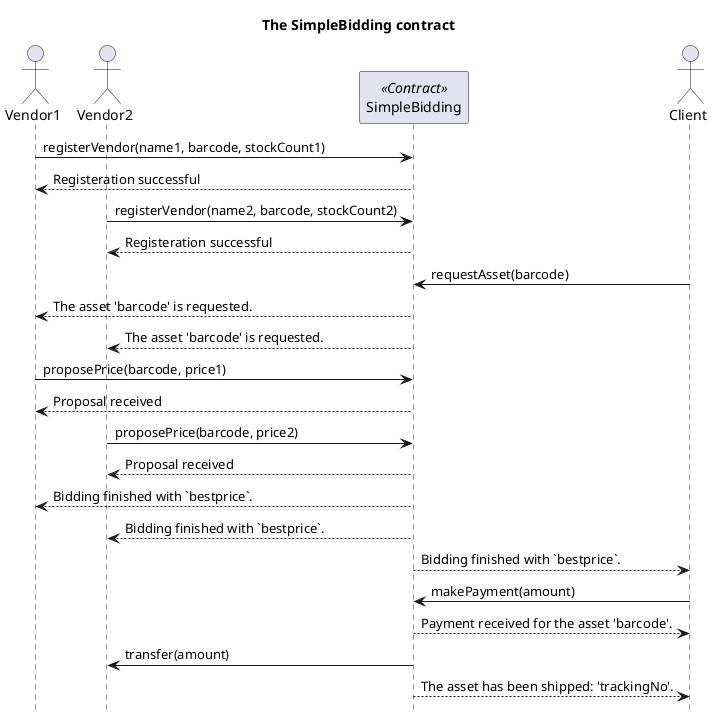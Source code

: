 @startuml
hide footbox
title The SimpleBidding contract

actor Vendor1
actor Vendor2
participant SimpleBidding <<Contract>>
actor Client

Vendor1->SimpleBidding : registerVendor(name1, barcode, stockCount1)
SimpleBidding-->Vendor1 : Registeration successful
Vendor2->SimpleBidding : registerVendor(name2, barcode, stockCount2)
SimpleBidding-->Vendor2 : Registeration successful
Client->SimpleBidding : requestAsset(barcode)
SimpleBidding-->Vendor1 : The asset 'barcode' is requested.
SimpleBidding-->Vendor2 : The asset 'barcode' is requested.
Vendor1->SimpleBidding : proposePrice(barcode, price1)
SimpleBidding-->Vendor1 : Proposal received
Vendor2->SimpleBidding : proposePrice(barcode, price2)
SimpleBidding-->Vendor2 : Proposal received
SimpleBidding-->Vendor1 : Bidding finished with `bestprice`.
SimpleBidding-->Vendor2 : Bidding finished with `bestprice`.
SimpleBidding-->Client : Bidding finished with `bestprice`.
Client->SimpleBidding : makePayment(amount)
SimpleBidding-->Client : Payment received for the asset 'barcode'.
SimpleBidding-> Vendor2: transfer(amount)
SimpleBidding-->Client : The asset has been shipped: 'trackingNo'.
@enduml
